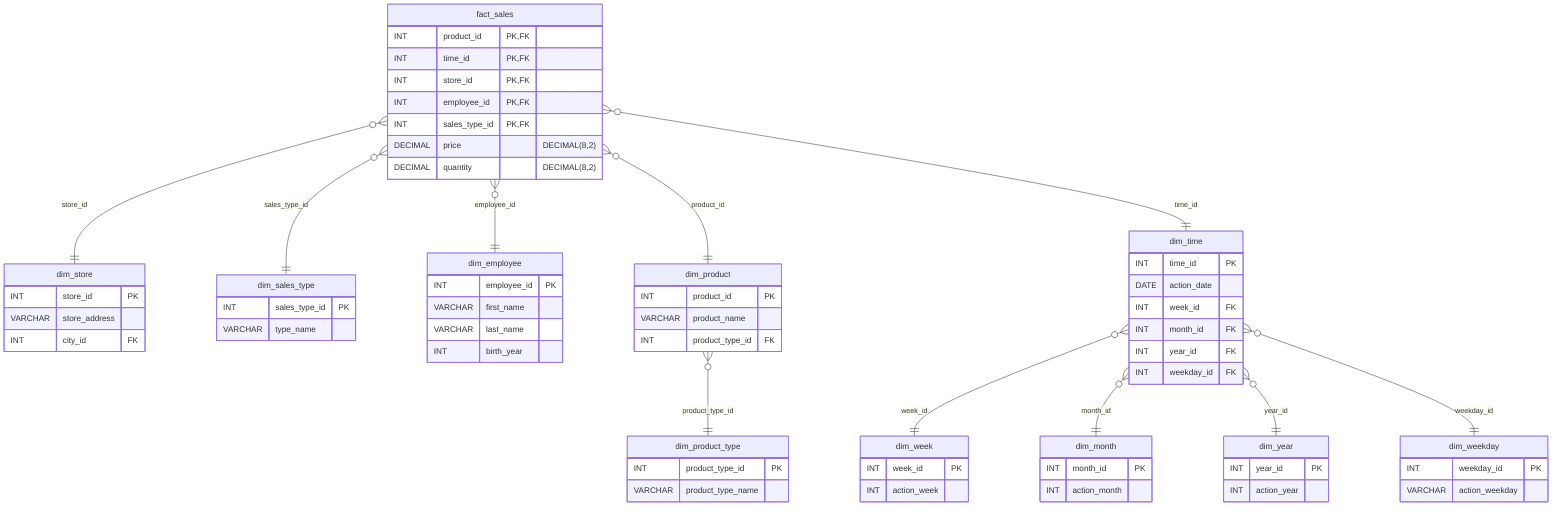 erDiagram
    %% ===== Dimension Tables =====
    dim_store {
      INT store_id PK
      VARCHAR store_address
      INT city_id FK
    }

    dim_sales_type {
      INT sales_type_id PK
      VARCHAR type_name
    }

    dim_employee {
      INT employee_id PK
      VARCHAR first_name
      VARCHAR last_name
      INT birth_year
    }

    dim_product_type {
      INT product_type_id PK
      VARCHAR product_type_name
    }

    dim_product {
      INT product_id PK
      VARCHAR product_name
      INT product_type_id FK
    }

    dim_week {
      INT week_id PK
      INT action_week
    }

    dim_month {
      INT month_id PK
      INT action_month
    }

    dim_year {
      INT year_id PK
      INT action_year
    }

    dim_weekday {
      INT weekday_id PK
      VARCHAR action_weekday
    }

    dim_time {
      INT time_id PK
      DATE action_date
      INT week_id FK
      INT month_id FK
      INT year_id FK
      INT weekday_id FK
    }

    %% ===== Fact Table =====
    fact_sales {
      INT product_id PK, FK
      INT time_id PK, FK
      INT store_id PK, FK
      INT employee_id PK, FK
      INT sales_type_id PK, FK
      DECIMAL price "DECIMAL(8,2)"
      DECIMAL quantity "DECIMAL(8,2)"
    }

    %% ===== Relationships =====
    fact_sales }o--|| dim_product     : product_id
    fact_sales }o--|| dim_time        : time_id
    fact_sales }o--|| dim_store       : store_id
    fact_sales }o--|| dim_employee    : employee_id
    fact_sales }o--|| dim_sales_type  : sales_type_id

    dim_product }o--|| dim_product_type : product_type_id

    dim_time }o--|| dim_week    : week_id
    dim_time }o--|| dim_month   : month_id
    dim_time }o--|| dim_year    : year_id
    dim_time }o--|| dim_weekday : weekday_id